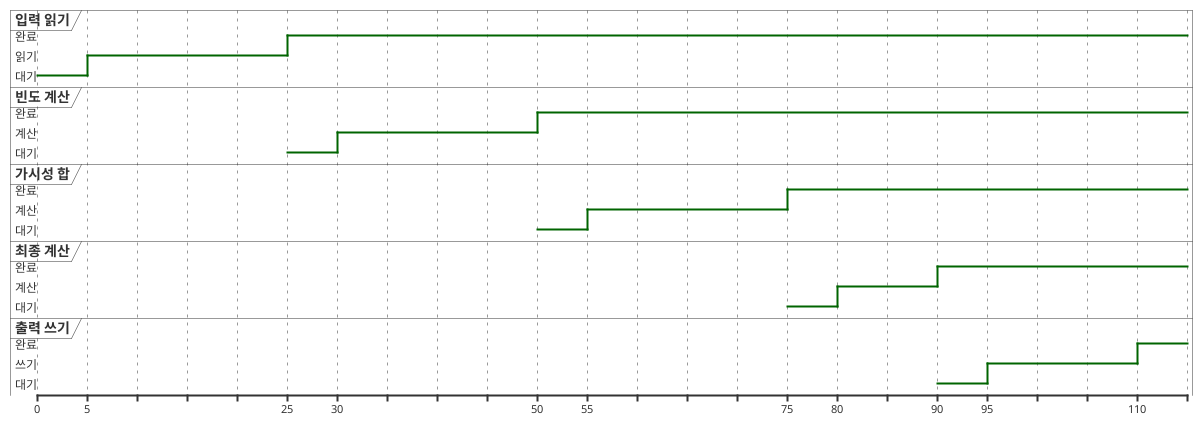 @startuml TD

skinparam DefaultFontName "Apple SD Gothic Neo"

robust "입력 읽기" as IR
robust "빈도 계산" as FC
robust "가시성 합" as VS
robust "최종 계산" as TC
robust "출력 쓰기" as OW

@0
IR is "대기"
@5
IR is "읽기"
@25
IR is "완료"

@25
FC is "대기"
@30
FC is "계산"
@50
FC is "완료"

@50
VS is "대기"
@55
VS is "계산"
@75
VS is "완료"

@75
TC is "대기"
@80
TC is "계산"
@90
TC is "완료"

@90
OW is "대기"
@95
OW is "쓰기"
@110
OW is "완료"

@enduml